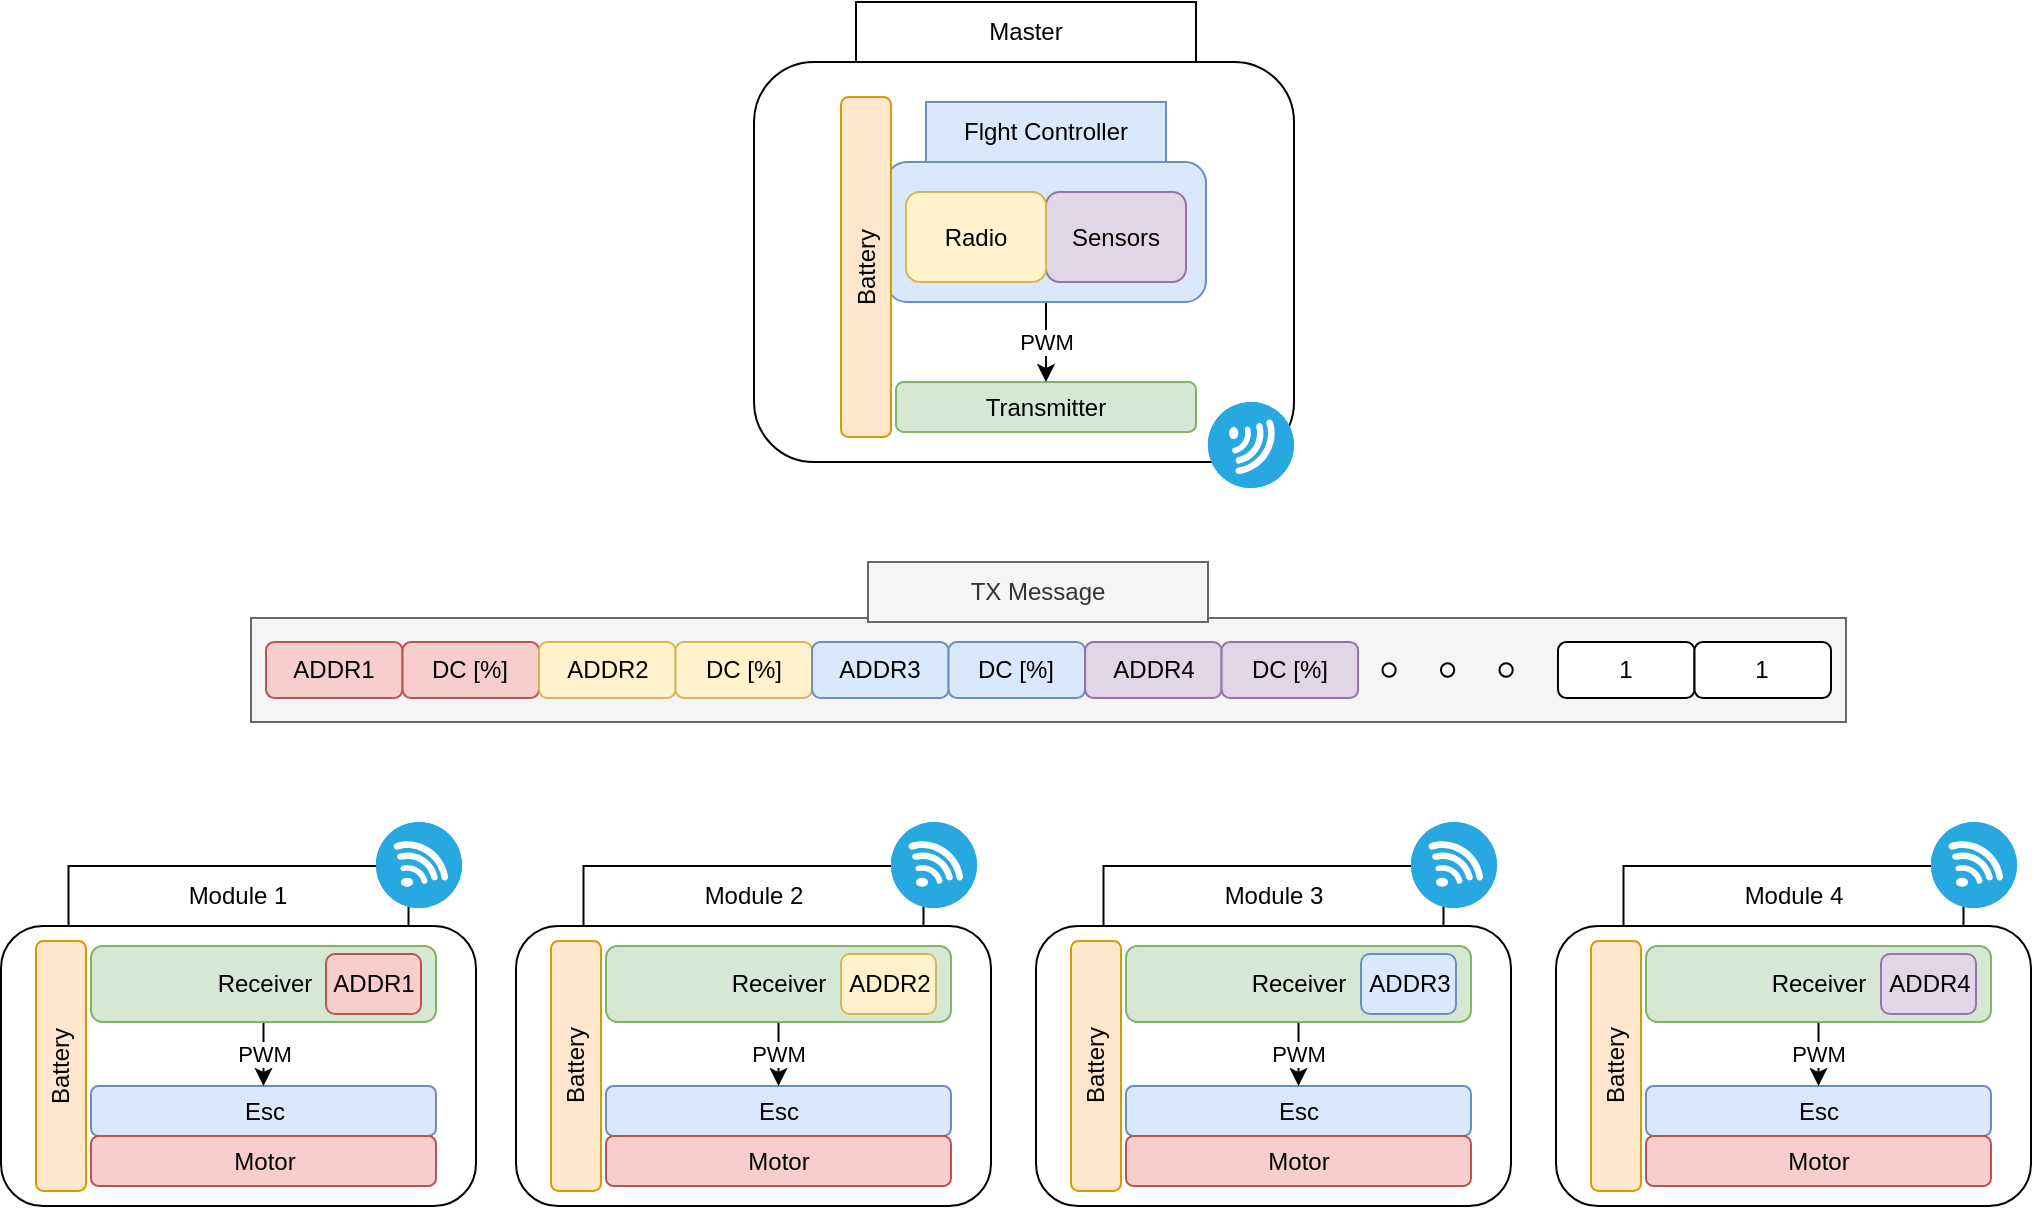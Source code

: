 <mxfile version="20.8.23" type="github"><diagram name="Pagina-1" id="vlm6lB6ihGMq4pOWuhoI"><mxGraphModel dx="1436" dy="719" grid="0" gridSize="10" guides="1" tooltips="1" connect="1" arrows="1" fold="1" page="1" pageScale="1" pageWidth="1169" pageHeight="827" math="0" shadow="0"><root><mxCell id="0"/><mxCell id="1" parent="0"/><mxCell id="P0oKsgv2b1vY-4PQph8e-1" value="" style="rounded=1;whiteSpace=wrap;html=1;" vertex="1" parent="1"><mxGeometry x="452" y="134" width="270" height="200" as="geometry"/></mxCell><mxCell id="P0oKsgv2b1vY-4PQph8e-2" value="Master" style="rounded=0;whiteSpace=wrap;html=1;" vertex="1" parent="1"><mxGeometry x="503" y="104" width="170" height="30" as="geometry"/></mxCell><mxCell id="P0oKsgv2b1vY-4PQph8e-3" value="" style="fillColor=#28A8E0;verticalLabelPosition=bottom;sketch=0;html=1;strokeColor=#ffffff;verticalAlign=top;align=center;points=[[0.145,0.145,0],[0.5,0,0],[0.855,0.145,0],[1,0.5,0],[0.855,0.855,0],[0.5,1,0],[0.145,0.855,0],[0,0.5,0]];pointerEvents=1;shape=mxgraph.cisco_safe.compositeIcon;bgIcon=ellipse;resIcon=mxgraph.cisco_safe.capability.wireless_connection;rotation=90;" vertex="1" parent="1"><mxGeometry x="679" y="304" width="43" height="43" as="geometry"/></mxCell><mxCell id="P0oKsgv2b1vY-4PQph8e-4" value="Transmitter" style="rounded=1;whiteSpace=wrap;html=1;fillColor=#d5e8d4;strokeColor=#82b366;" vertex="1" parent="1"><mxGeometry x="523" y="294" width="150" height="25" as="geometry"/></mxCell><mxCell id="P0oKsgv2b1vY-4PQph8e-5" value="PWM" style="edgeStyle=orthogonalEdgeStyle;rounded=0;orthogonalLoop=1;jettySize=auto;html=1;exitX=0.5;exitY=1;exitDx=0;exitDy=0;entryX=0.5;entryY=0;entryDx=0;entryDy=0;" edge="1" parent="1" source="P0oKsgv2b1vY-4PQph8e-7" target="P0oKsgv2b1vY-4PQph8e-4"><mxGeometry relative="1" as="geometry"/></mxCell><mxCell id="P0oKsgv2b1vY-4PQph8e-6" value="" style="group" vertex="1" connectable="0" parent="1"><mxGeometry x="518" y="154" width="160" height="100" as="geometry"/></mxCell><mxCell id="P0oKsgv2b1vY-4PQph8e-7" value="" style="rounded=1;whiteSpace=wrap;html=1;fillColor=#dae8fc;strokeColor=#6c8ebf;" vertex="1" parent="P0oKsgv2b1vY-4PQph8e-6"><mxGeometry y="30" width="160" height="70" as="geometry"/></mxCell><mxCell id="P0oKsgv2b1vY-4PQph8e-8" value="Sensors" style="rounded=1;whiteSpace=wrap;html=1;fillColor=#e1d5e7;strokeColor=#9673a6;" vertex="1" parent="P0oKsgv2b1vY-4PQph8e-6"><mxGeometry x="80" y="45" width="70" height="45" as="geometry"/></mxCell><mxCell id="P0oKsgv2b1vY-4PQph8e-9" value="Radio" style="rounded=1;whiteSpace=wrap;html=1;fillColor=#fff2cc;strokeColor=#d6b656;" vertex="1" parent="P0oKsgv2b1vY-4PQph8e-6"><mxGeometry x="10" y="45" width="70" height="45" as="geometry"/></mxCell><mxCell id="P0oKsgv2b1vY-4PQph8e-10" value="Flght Controller" style="rounded=0;whiteSpace=wrap;html=1;fillColor=#dae8fc;strokeColor=#6c8ebf;" vertex="1" parent="P0oKsgv2b1vY-4PQph8e-6"><mxGeometry x="20" width="120" height="30" as="geometry"/></mxCell><mxCell id="P0oKsgv2b1vY-4PQph8e-11" value="Battery" style="rounded=1;whiteSpace=wrap;html=1;fillColor=#ffe6cc;strokeColor=#d79b00;rotation=-90;" vertex="1" parent="1"><mxGeometry x="423" y="224" width="170" height="25" as="geometry"/></mxCell><mxCell id="P0oKsgv2b1vY-4PQph8e-12" value="" style="group" vertex="1" connectable="0" parent="1"><mxGeometry x="208" y="424" width="800" height="50" as="geometry"/></mxCell><mxCell id="P0oKsgv2b1vY-4PQph8e-13" value="" style="rounded=0;whiteSpace=wrap;html=1;fillColor=#f5f5f5;fontColor=#333333;strokeColor=#666666;" vertex="1" parent="P0oKsgv2b1vY-4PQph8e-12"><mxGeometry x="-7.5" y="-12" width="797.5" height="52" as="geometry"/></mxCell><mxCell id="P0oKsgv2b1vY-4PQph8e-14" value="ADDR1" style="rounded=1;whiteSpace=wrap;html=1;fillColor=#f8cecc;strokeColor=#b85450;" vertex="1" parent="P0oKsgv2b1vY-4PQph8e-12"><mxGeometry width="68.255" height="28" as="geometry"/></mxCell><mxCell id="P0oKsgv2b1vY-4PQph8e-15" value="DC [%]" style="rounded=1;whiteSpace=wrap;html=1;fillColor=#f8cecc;strokeColor=#b85450;" vertex="1" parent="P0oKsgv2b1vY-4PQph8e-12"><mxGeometry x="68.255" width="68.255" height="28" as="geometry"/></mxCell><mxCell id="P0oKsgv2b1vY-4PQph8e-16" value="ADDR2" style="rounded=1;whiteSpace=wrap;html=1;fillColor=#fff2cc;strokeColor=#d6b656;" vertex="1" parent="P0oKsgv2b1vY-4PQph8e-12"><mxGeometry x="136.511" width="68.255" height="28" as="geometry"/></mxCell><mxCell id="P0oKsgv2b1vY-4PQph8e-17" value="DC [%]" style="rounded=1;whiteSpace=wrap;html=1;fillColor=#fff2cc;strokeColor=#d6b656;" vertex="1" parent="P0oKsgv2b1vY-4PQph8e-12"><mxGeometry x="204.766" width="68.255" height="28" as="geometry"/></mxCell><mxCell id="P0oKsgv2b1vY-4PQph8e-18" value="ADDR3" style="rounded=1;whiteSpace=wrap;html=1;fillColor=#dae8fc;strokeColor=#6c8ebf;" vertex="1" parent="P0oKsgv2b1vY-4PQph8e-12"><mxGeometry x="273.022" width="68.255" height="28" as="geometry"/></mxCell><mxCell id="P0oKsgv2b1vY-4PQph8e-19" value="DC [%]" style="rounded=1;whiteSpace=wrap;html=1;fillColor=#dae8fc;strokeColor=#6c8ebf;" vertex="1" parent="P0oKsgv2b1vY-4PQph8e-12"><mxGeometry x="341.277" width="68.255" height="28" as="geometry"/></mxCell><mxCell id="P0oKsgv2b1vY-4PQph8e-20" value="ADDR4" style="rounded=1;whiteSpace=wrap;html=1;fillColor=#e1d5e7;strokeColor=#9673a6;" vertex="1" parent="P0oKsgv2b1vY-4PQph8e-12"><mxGeometry x="409.533" width="68.255" height="28" as="geometry"/></mxCell><mxCell id="P0oKsgv2b1vY-4PQph8e-21" value="DC [%]" style="rounded=1;whiteSpace=wrap;html=1;fillColor=#e1d5e7;strokeColor=#9673a6;" vertex="1" parent="P0oKsgv2b1vY-4PQph8e-12"><mxGeometry x="477.788" width="68.255" height="28" as="geometry"/></mxCell><mxCell id="P0oKsgv2b1vY-4PQph8e-22" value="1" style="rounded=1;whiteSpace=wrap;html=1;" vertex="1" parent="P0oKsgv2b1vY-4PQph8e-12"><mxGeometry x="645.989" width="68.255" height="28" as="geometry"/></mxCell><mxCell id="P0oKsgv2b1vY-4PQph8e-23" value="1" style="rounded=1;whiteSpace=wrap;html=1;" vertex="1" parent="P0oKsgv2b1vY-4PQph8e-12"><mxGeometry x="714.245" width="68.255" height="28" as="geometry"/></mxCell><mxCell id="P0oKsgv2b1vY-4PQph8e-24" value="" style="ellipse;whiteSpace=wrap;html=1;aspect=fixed;" vertex="1" parent="P0oKsgv2b1vY-4PQph8e-12"><mxGeometry x="558.232" y="10.684" width="6.632" height="6.632" as="geometry"/></mxCell><mxCell id="P0oKsgv2b1vY-4PQph8e-25" value="" style="ellipse;whiteSpace=wrap;html=1;aspect=fixed;" vertex="1" parent="P0oKsgv2b1vY-4PQph8e-12"><mxGeometry x="587.484" y="10.684" width="6.632" height="6.632" as="geometry"/></mxCell><mxCell id="P0oKsgv2b1vY-4PQph8e-26" value="" style="ellipse;whiteSpace=wrap;html=1;aspect=fixed;" vertex="1" parent="P0oKsgv2b1vY-4PQph8e-12"><mxGeometry x="616.737" y="10.684" width="6.632" height="6.632" as="geometry"/></mxCell><mxCell id="P0oKsgv2b1vY-4PQph8e-27" value="TX Message" style="rounded=0;whiteSpace=wrap;html=1;fillColor=#f5f5f5;fontColor=#333333;strokeColor=#666666;" vertex="1" parent="1"><mxGeometry x="509" y="384" width="170" height="30" as="geometry"/></mxCell><mxCell id="P0oKsgv2b1vY-4PQph8e-28" value="" style="group" vertex="1" connectable="0" parent="1"><mxGeometry x="75.5" y="514" width="237.5" height="192" as="geometry"/></mxCell><mxCell id="P0oKsgv2b1vY-4PQph8e-29" value="" style="rounded=1;whiteSpace=wrap;html=1;" vertex="1" parent="P0oKsgv2b1vY-4PQph8e-28"><mxGeometry y="52" width="237.5" height="140" as="geometry"/></mxCell><mxCell id="P0oKsgv2b1vY-4PQph8e-30" value="Module 1" style="rounded=0;whiteSpace=wrap;html=1;" vertex="1" parent="P0oKsgv2b1vY-4PQph8e-28"><mxGeometry x="33.75" y="22" width="170" height="30" as="geometry"/></mxCell><mxCell id="P0oKsgv2b1vY-4PQph8e-31" value="Battery" style="rounded=1;whiteSpace=wrap;html=1;fillColor=#ffe6cc;strokeColor=#d79b00;rotation=-90;" vertex="1" parent="P0oKsgv2b1vY-4PQph8e-28"><mxGeometry x="-32.5" y="109.5" width="125" height="25" as="geometry"/></mxCell><mxCell id="P0oKsgv2b1vY-4PQph8e-32" value="Esc" style="rounded=1;whiteSpace=wrap;html=1;fillColor=#dae8fc;strokeColor=#6c8ebf;" vertex="1" parent="P0oKsgv2b1vY-4PQph8e-28"><mxGeometry x="45" y="132" width="172.5" height="25" as="geometry"/></mxCell><mxCell id="P0oKsgv2b1vY-4PQph8e-33" value="Motor" style="rounded=1;whiteSpace=wrap;html=1;fillColor=#f8cecc;strokeColor=#b85450;" vertex="1" parent="P0oKsgv2b1vY-4PQph8e-28"><mxGeometry x="45" y="157" width="172.5" height="25" as="geometry"/></mxCell><mxCell id="P0oKsgv2b1vY-4PQph8e-34" value="PWM" style="edgeStyle=orthogonalEdgeStyle;rounded=0;orthogonalLoop=1;jettySize=auto;html=1;exitX=0.5;exitY=1;exitDx=0;exitDy=0;entryX=0.5;entryY=0;entryDx=0;entryDy=0;" edge="1" parent="P0oKsgv2b1vY-4PQph8e-28" source="P0oKsgv2b1vY-4PQph8e-35" target="P0oKsgv2b1vY-4PQph8e-32"><mxGeometry relative="1" as="geometry"/></mxCell><mxCell id="P0oKsgv2b1vY-4PQph8e-35" value="Receiver" style="rounded=1;whiteSpace=wrap;html=1;fillColor=#d5e8d4;strokeColor=#82b366;align=center;" vertex="1" parent="P0oKsgv2b1vY-4PQph8e-28"><mxGeometry x="45" y="62" width="172.5" height="38" as="geometry"/></mxCell><mxCell id="P0oKsgv2b1vY-4PQph8e-36" value="" style="fillColor=#28A8E0;verticalLabelPosition=bottom;sketch=0;html=1;strokeColor=#ffffff;verticalAlign=top;align=center;points=[[0.145,0.145,0],[0.5,0,0],[0.855,0.145,0],[1,0.5,0],[0.855,0.855,0],[0.5,1,0],[0.145,0.855,0],[0,0.5,0]];pointerEvents=1;shape=mxgraph.cisco_safe.compositeIcon;bgIcon=ellipse;resIcon=mxgraph.cisco_safe.capability.wireless_connection;" vertex="1" parent="P0oKsgv2b1vY-4PQph8e-28"><mxGeometry x="187.5" width="43" height="43" as="geometry"/></mxCell><mxCell id="P0oKsgv2b1vY-4PQph8e-37" value="ADDR1" style="rounded=1;whiteSpace=wrap;html=1;fillColor=#f8cecc;strokeColor=#b85450;" vertex="1" parent="P0oKsgv2b1vY-4PQph8e-28"><mxGeometry x="162.5" y="66" width="47.5" height="30" as="geometry"/></mxCell><mxCell id="P0oKsgv2b1vY-4PQph8e-38" value="" style="group" vertex="1" connectable="0" parent="1"><mxGeometry x="333" y="514" width="237.5" height="192" as="geometry"/></mxCell><mxCell id="P0oKsgv2b1vY-4PQph8e-39" value="" style="rounded=1;whiteSpace=wrap;html=1;" vertex="1" parent="P0oKsgv2b1vY-4PQph8e-38"><mxGeometry y="52" width="237.5" height="140" as="geometry"/></mxCell><mxCell id="P0oKsgv2b1vY-4PQph8e-40" value="Module 2" style="rounded=0;whiteSpace=wrap;html=1;" vertex="1" parent="P0oKsgv2b1vY-4PQph8e-38"><mxGeometry x="33.75" y="22" width="170" height="30" as="geometry"/></mxCell><mxCell id="P0oKsgv2b1vY-4PQph8e-41" value="Battery" style="rounded=1;whiteSpace=wrap;html=1;fillColor=#ffe6cc;strokeColor=#d79b00;rotation=-90;" vertex="1" parent="P0oKsgv2b1vY-4PQph8e-38"><mxGeometry x="-32.5" y="109.5" width="125" height="25" as="geometry"/></mxCell><mxCell id="P0oKsgv2b1vY-4PQph8e-42" value="Esc" style="rounded=1;whiteSpace=wrap;html=1;fillColor=#dae8fc;strokeColor=#6c8ebf;" vertex="1" parent="P0oKsgv2b1vY-4PQph8e-38"><mxGeometry x="45" y="132" width="172.5" height="25" as="geometry"/></mxCell><mxCell id="P0oKsgv2b1vY-4PQph8e-43" value="Motor" style="rounded=1;whiteSpace=wrap;html=1;fillColor=#f8cecc;strokeColor=#b85450;" vertex="1" parent="P0oKsgv2b1vY-4PQph8e-38"><mxGeometry x="45" y="157" width="172.5" height="25" as="geometry"/></mxCell><mxCell id="P0oKsgv2b1vY-4PQph8e-44" value="PWM" style="edgeStyle=orthogonalEdgeStyle;rounded=0;orthogonalLoop=1;jettySize=auto;html=1;exitX=0.5;exitY=1;exitDx=0;exitDy=0;entryX=0.5;entryY=0;entryDx=0;entryDy=0;" edge="1" parent="P0oKsgv2b1vY-4PQph8e-38" source="P0oKsgv2b1vY-4PQph8e-45" target="P0oKsgv2b1vY-4PQph8e-42"><mxGeometry relative="1" as="geometry"/></mxCell><mxCell id="P0oKsgv2b1vY-4PQph8e-45" value="Receiver" style="rounded=1;whiteSpace=wrap;html=1;fillColor=#d5e8d4;strokeColor=#82b366;align=center;" vertex="1" parent="P0oKsgv2b1vY-4PQph8e-38"><mxGeometry x="45" y="62" width="172.5" height="38" as="geometry"/></mxCell><mxCell id="P0oKsgv2b1vY-4PQph8e-46" value="" style="fillColor=#28A8E0;verticalLabelPosition=bottom;sketch=0;html=1;strokeColor=#ffffff;verticalAlign=top;align=center;points=[[0.145,0.145,0],[0.5,0,0],[0.855,0.145,0],[1,0.5,0],[0.855,0.855,0],[0.5,1,0],[0.145,0.855,0],[0,0.5,0]];pointerEvents=1;shape=mxgraph.cisco_safe.compositeIcon;bgIcon=ellipse;resIcon=mxgraph.cisco_safe.capability.wireless_connection;" vertex="1" parent="P0oKsgv2b1vY-4PQph8e-38"><mxGeometry x="187.5" width="43" height="43" as="geometry"/></mxCell><mxCell id="P0oKsgv2b1vY-4PQph8e-47" value="ADDR2" style="rounded=1;whiteSpace=wrap;html=1;fillColor=#fff2cc;strokeColor=#d6b656;" vertex="1" parent="P0oKsgv2b1vY-4PQph8e-38"><mxGeometry x="162.5" y="66" width="47.5" height="30" as="geometry"/></mxCell><mxCell id="P0oKsgv2b1vY-4PQph8e-48" value="" style="group" vertex="1" connectable="0" parent="1"><mxGeometry x="593" y="514" width="237.5" height="192" as="geometry"/></mxCell><mxCell id="P0oKsgv2b1vY-4PQph8e-49" value="" style="rounded=1;whiteSpace=wrap;html=1;" vertex="1" parent="P0oKsgv2b1vY-4PQph8e-48"><mxGeometry y="52" width="237.5" height="140" as="geometry"/></mxCell><mxCell id="P0oKsgv2b1vY-4PQph8e-50" value="Module 3" style="rounded=0;whiteSpace=wrap;html=1;" vertex="1" parent="P0oKsgv2b1vY-4PQph8e-48"><mxGeometry x="33.75" y="22" width="170" height="30" as="geometry"/></mxCell><mxCell id="P0oKsgv2b1vY-4PQph8e-51" value="Battery" style="rounded=1;whiteSpace=wrap;html=1;fillColor=#ffe6cc;strokeColor=#d79b00;rotation=-90;" vertex="1" parent="P0oKsgv2b1vY-4PQph8e-48"><mxGeometry x="-32.5" y="109.5" width="125" height="25" as="geometry"/></mxCell><mxCell id="P0oKsgv2b1vY-4PQph8e-52" value="Esc" style="rounded=1;whiteSpace=wrap;html=1;fillColor=#dae8fc;strokeColor=#6c8ebf;" vertex="1" parent="P0oKsgv2b1vY-4PQph8e-48"><mxGeometry x="45" y="132" width="172.5" height="25" as="geometry"/></mxCell><mxCell id="P0oKsgv2b1vY-4PQph8e-53" value="Motor" style="rounded=1;whiteSpace=wrap;html=1;fillColor=#f8cecc;strokeColor=#b85450;" vertex="1" parent="P0oKsgv2b1vY-4PQph8e-48"><mxGeometry x="45" y="157" width="172.5" height="25" as="geometry"/></mxCell><mxCell id="P0oKsgv2b1vY-4PQph8e-54" value="PWM" style="edgeStyle=orthogonalEdgeStyle;rounded=0;orthogonalLoop=1;jettySize=auto;html=1;exitX=0.5;exitY=1;exitDx=0;exitDy=0;entryX=0.5;entryY=0;entryDx=0;entryDy=0;" edge="1" parent="P0oKsgv2b1vY-4PQph8e-48" source="P0oKsgv2b1vY-4PQph8e-55" target="P0oKsgv2b1vY-4PQph8e-52"><mxGeometry relative="1" as="geometry"/></mxCell><mxCell id="P0oKsgv2b1vY-4PQph8e-55" value="Receiver" style="rounded=1;whiteSpace=wrap;html=1;fillColor=#d5e8d4;strokeColor=#82b366;align=center;" vertex="1" parent="P0oKsgv2b1vY-4PQph8e-48"><mxGeometry x="45" y="62" width="172.5" height="38" as="geometry"/></mxCell><mxCell id="P0oKsgv2b1vY-4PQph8e-56" value="" style="fillColor=#28A8E0;verticalLabelPosition=bottom;sketch=0;html=1;strokeColor=#ffffff;verticalAlign=top;align=center;points=[[0.145,0.145,0],[0.5,0,0],[0.855,0.145,0],[1,0.5,0],[0.855,0.855,0],[0.5,1,0],[0.145,0.855,0],[0,0.5,0]];pointerEvents=1;shape=mxgraph.cisco_safe.compositeIcon;bgIcon=ellipse;resIcon=mxgraph.cisco_safe.capability.wireless_connection;" vertex="1" parent="P0oKsgv2b1vY-4PQph8e-48"><mxGeometry x="187.5" width="43" height="43" as="geometry"/></mxCell><mxCell id="P0oKsgv2b1vY-4PQph8e-57" value="ADDR3" style="rounded=1;whiteSpace=wrap;html=1;fillColor=#dae8fc;strokeColor=#6c8ebf;" vertex="1" parent="P0oKsgv2b1vY-4PQph8e-48"><mxGeometry x="162.5" y="66" width="47.5" height="30" as="geometry"/></mxCell><mxCell id="P0oKsgv2b1vY-4PQph8e-58" value="" style="group" vertex="1" connectable="0" parent="1"><mxGeometry x="853" y="514" width="237.5" height="192" as="geometry"/></mxCell><mxCell id="P0oKsgv2b1vY-4PQph8e-59" value="" style="rounded=1;whiteSpace=wrap;html=1;" vertex="1" parent="P0oKsgv2b1vY-4PQph8e-58"><mxGeometry y="52" width="237.5" height="140" as="geometry"/></mxCell><mxCell id="P0oKsgv2b1vY-4PQph8e-60" value="Module 4" style="rounded=0;whiteSpace=wrap;html=1;" vertex="1" parent="P0oKsgv2b1vY-4PQph8e-58"><mxGeometry x="33.75" y="22" width="170" height="30" as="geometry"/></mxCell><mxCell id="P0oKsgv2b1vY-4PQph8e-61" value="Battery" style="rounded=1;whiteSpace=wrap;html=1;fillColor=#ffe6cc;strokeColor=#d79b00;rotation=-90;" vertex="1" parent="P0oKsgv2b1vY-4PQph8e-58"><mxGeometry x="-32.5" y="109.5" width="125" height="25" as="geometry"/></mxCell><mxCell id="P0oKsgv2b1vY-4PQph8e-62" value="Esc" style="rounded=1;whiteSpace=wrap;html=1;fillColor=#dae8fc;strokeColor=#6c8ebf;" vertex="1" parent="P0oKsgv2b1vY-4PQph8e-58"><mxGeometry x="45" y="132" width="172.5" height="25" as="geometry"/></mxCell><mxCell id="P0oKsgv2b1vY-4PQph8e-63" value="Motor" style="rounded=1;whiteSpace=wrap;html=1;fillColor=#f8cecc;strokeColor=#b85450;" vertex="1" parent="P0oKsgv2b1vY-4PQph8e-58"><mxGeometry x="45" y="157" width="172.5" height="25" as="geometry"/></mxCell><mxCell id="P0oKsgv2b1vY-4PQph8e-64" value="PWM" style="edgeStyle=orthogonalEdgeStyle;rounded=0;orthogonalLoop=1;jettySize=auto;html=1;exitX=0.5;exitY=1;exitDx=0;exitDy=0;entryX=0.5;entryY=0;entryDx=0;entryDy=0;" edge="1" parent="P0oKsgv2b1vY-4PQph8e-58" source="P0oKsgv2b1vY-4PQph8e-65" target="P0oKsgv2b1vY-4PQph8e-62"><mxGeometry relative="1" as="geometry"/></mxCell><mxCell id="P0oKsgv2b1vY-4PQph8e-65" value="Receiver" style="rounded=1;whiteSpace=wrap;html=1;fillColor=#d5e8d4;strokeColor=#82b366;align=center;" vertex="1" parent="P0oKsgv2b1vY-4PQph8e-58"><mxGeometry x="45" y="62" width="172.5" height="38" as="geometry"/></mxCell><mxCell id="P0oKsgv2b1vY-4PQph8e-66" value="" style="fillColor=#28A8E0;verticalLabelPosition=bottom;sketch=0;html=1;strokeColor=#ffffff;verticalAlign=top;align=center;points=[[0.145,0.145,0],[0.5,0,0],[0.855,0.145,0],[1,0.5,0],[0.855,0.855,0],[0.5,1,0],[0.145,0.855,0],[0,0.5,0]];pointerEvents=1;shape=mxgraph.cisco_safe.compositeIcon;bgIcon=ellipse;resIcon=mxgraph.cisco_safe.capability.wireless_connection;" vertex="1" parent="P0oKsgv2b1vY-4PQph8e-58"><mxGeometry x="187.5" width="43" height="43" as="geometry"/></mxCell><mxCell id="P0oKsgv2b1vY-4PQph8e-67" value="ADDR4" style="rounded=1;whiteSpace=wrap;html=1;fillColor=#e1d5e7;strokeColor=#9673a6;" vertex="1" parent="P0oKsgv2b1vY-4PQph8e-58"><mxGeometry x="162.5" y="66" width="47.5" height="30" as="geometry"/></mxCell></root></mxGraphModel></diagram></mxfile>